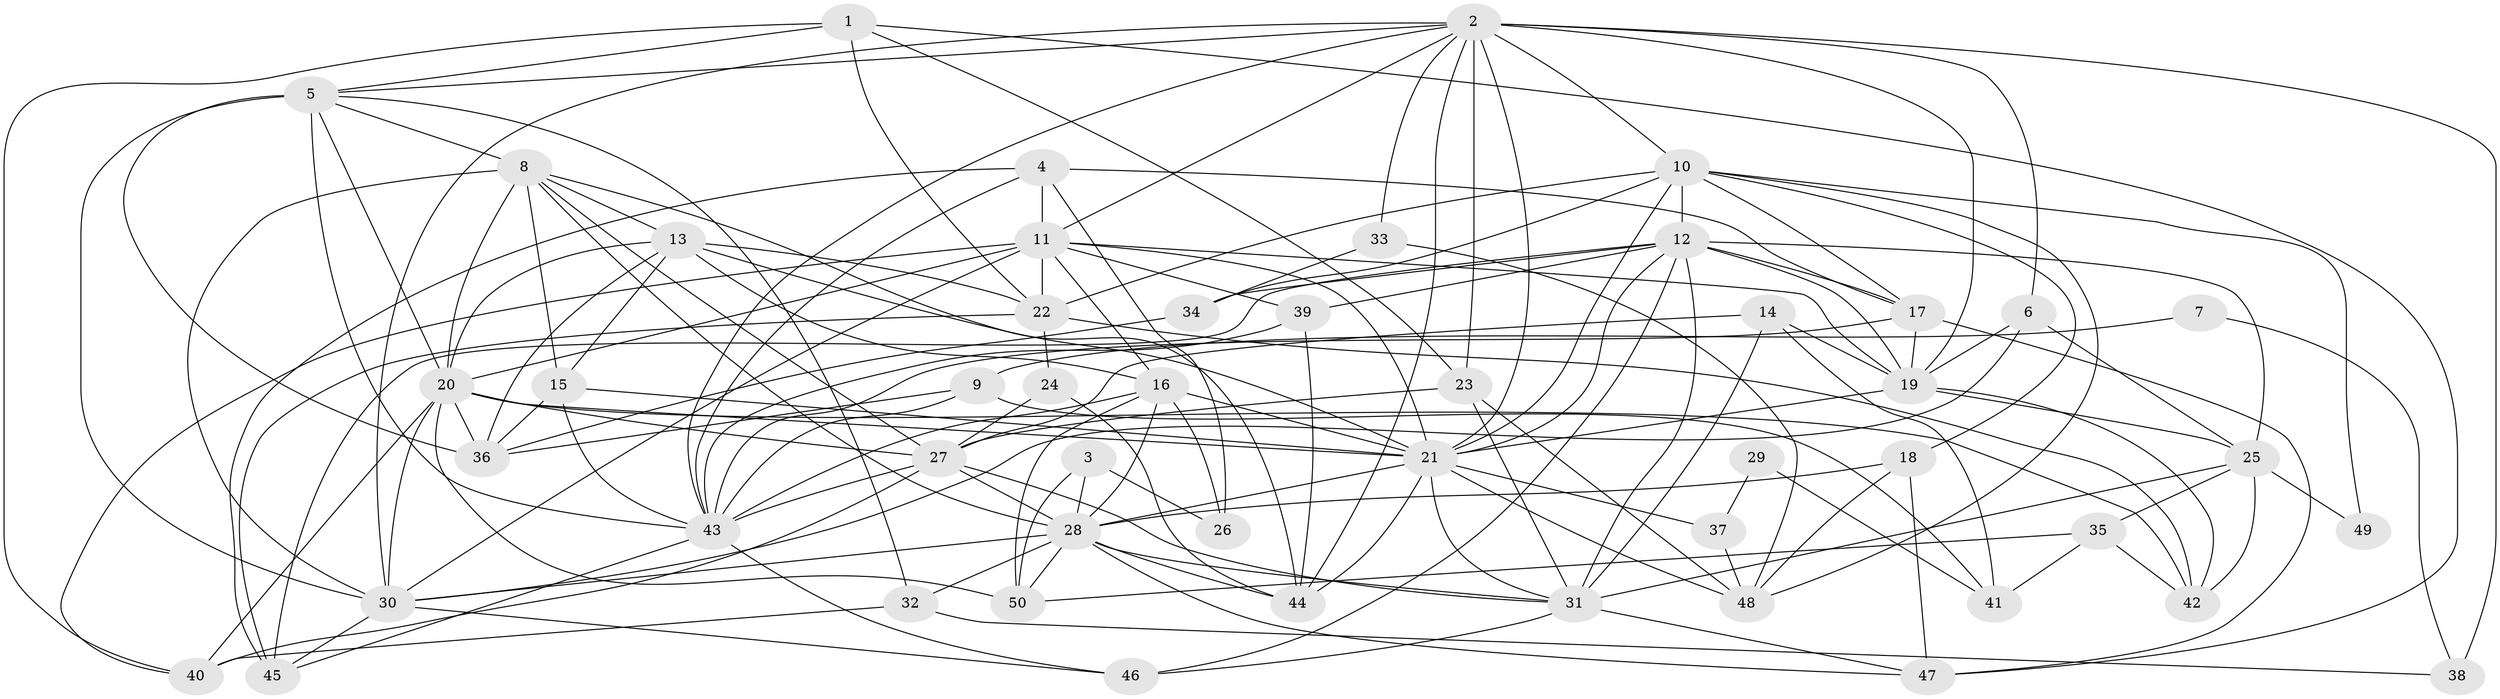 // original degree distribution, {4: 0.35772357723577236, 3: 0.3089430894308943, 2: 0.07317073170731707, 7: 0.04065040650406504, 6: 0.08943089430894309, 5: 0.12195121951219512, 8: 0.008130081300813009}
// Generated by graph-tools (version 1.1) at 2025/51/03/04/25 22:51:18]
// undirected, 50 vertices, 151 edges
graph export_dot {
  node [color=gray90,style=filled];
  1;
  2;
  3;
  4;
  5;
  6;
  7;
  8;
  9;
  10;
  11;
  12;
  13;
  14;
  15;
  16;
  17;
  18;
  19;
  20;
  21;
  22;
  23;
  24;
  25;
  26;
  27;
  28;
  29;
  30;
  31;
  32;
  33;
  34;
  35;
  36;
  37;
  38;
  39;
  40;
  41;
  42;
  43;
  44;
  45;
  46;
  47;
  48;
  49;
  50;
  1 -- 5 [weight=1.0];
  1 -- 22 [weight=1.0];
  1 -- 23 [weight=1.0];
  1 -- 40 [weight=1.0];
  1 -- 47 [weight=1.0];
  2 -- 5 [weight=1.0];
  2 -- 6 [weight=1.0];
  2 -- 10 [weight=1.0];
  2 -- 11 [weight=1.0];
  2 -- 19 [weight=1.0];
  2 -- 21 [weight=1.0];
  2 -- 23 [weight=1.0];
  2 -- 30 [weight=1.0];
  2 -- 33 [weight=1.0];
  2 -- 38 [weight=2.0];
  2 -- 43 [weight=1.0];
  2 -- 44 [weight=1.0];
  3 -- 26 [weight=1.0];
  3 -- 28 [weight=2.0];
  3 -- 50 [weight=1.0];
  4 -- 11 [weight=1.0];
  4 -- 17 [weight=1.0];
  4 -- 26 [weight=1.0];
  4 -- 43 [weight=1.0];
  4 -- 45 [weight=1.0];
  5 -- 8 [weight=1.0];
  5 -- 20 [weight=1.0];
  5 -- 30 [weight=2.0];
  5 -- 32 [weight=1.0];
  5 -- 36 [weight=1.0];
  5 -- 43 [weight=1.0];
  6 -- 19 [weight=1.0];
  6 -- 25 [weight=1.0];
  6 -- 30 [weight=1.0];
  7 -- 9 [weight=1.0];
  7 -- 38 [weight=1.0];
  8 -- 13 [weight=1.0];
  8 -- 15 [weight=1.0];
  8 -- 20 [weight=1.0];
  8 -- 27 [weight=1.0];
  8 -- 28 [weight=1.0];
  8 -- 30 [weight=1.0];
  8 -- 44 [weight=1.0];
  9 -- 36 [weight=1.0];
  9 -- 41 [weight=1.0];
  9 -- 43 [weight=1.0];
  10 -- 12 [weight=2.0];
  10 -- 17 [weight=2.0];
  10 -- 18 [weight=1.0];
  10 -- 21 [weight=1.0];
  10 -- 22 [weight=1.0];
  10 -- 34 [weight=1.0];
  10 -- 48 [weight=1.0];
  10 -- 49 [weight=1.0];
  11 -- 16 [weight=1.0];
  11 -- 19 [weight=2.0];
  11 -- 20 [weight=2.0];
  11 -- 21 [weight=1.0];
  11 -- 22 [weight=1.0];
  11 -- 30 [weight=3.0];
  11 -- 39 [weight=1.0];
  11 -- 40 [weight=1.0];
  12 -- 17 [weight=1.0];
  12 -- 19 [weight=2.0];
  12 -- 21 [weight=1.0];
  12 -- 25 [weight=1.0];
  12 -- 31 [weight=1.0];
  12 -- 34 [weight=1.0];
  12 -- 39 [weight=1.0];
  12 -- 45 [weight=2.0];
  12 -- 46 [weight=1.0];
  13 -- 15 [weight=1.0];
  13 -- 16 [weight=1.0];
  13 -- 20 [weight=1.0];
  13 -- 21 [weight=3.0];
  13 -- 22 [weight=1.0];
  13 -- 36 [weight=4.0];
  14 -- 19 [weight=1.0];
  14 -- 27 [weight=1.0];
  14 -- 31 [weight=2.0];
  14 -- 41 [weight=1.0];
  15 -- 21 [weight=2.0];
  15 -- 36 [weight=2.0];
  15 -- 43 [weight=1.0];
  16 -- 21 [weight=1.0];
  16 -- 26 [weight=1.0];
  16 -- 28 [weight=1.0];
  16 -- 43 [weight=1.0];
  16 -- 50 [weight=1.0];
  17 -- 19 [weight=1.0];
  17 -- 43 [weight=1.0];
  17 -- 47 [weight=1.0];
  18 -- 28 [weight=1.0];
  18 -- 47 [weight=1.0];
  18 -- 48 [weight=1.0];
  19 -- 21 [weight=1.0];
  19 -- 25 [weight=1.0];
  19 -- 42 [weight=2.0];
  20 -- 21 [weight=1.0];
  20 -- 27 [weight=1.0];
  20 -- 30 [weight=2.0];
  20 -- 36 [weight=1.0];
  20 -- 40 [weight=1.0];
  20 -- 42 [weight=2.0];
  20 -- 50 [weight=1.0];
  21 -- 28 [weight=1.0];
  21 -- 31 [weight=1.0];
  21 -- 37 [weight=1.0];
  21 -- 44 [weight=1.0];
  21 -- 48 [weight=1.0];
  22 -- 24 [weight=1.0];
  22 -- 42 [weight=1.0];
  22 -- 45 [weight=1.0];
  23 -- 27 [weight=1.0];
  23 -- 31 [weight=1.0];
  23 -- 48 [weight=1.0];
  24 -- 27 [weight=1.0];
  24 -- 44 [weight=1.0];
  25 -- 31 [weight=1.0];
  25 -- 35 [weight=1.0];
  25 -- 42 [weight=1.0];
  25 -- 49 [weight=1.0];
  27 -- 28 [weight=1.0];
  27 -- 31 [weight=1.0];
  27 -- 40 [weight=1.0];
  27 -- 43 [weight=1.0];
  28 -- 30 [weight=1.0];
  28 -- 31 [weight=1.0];
  28 -- 32 [weight=1.0];
  28 -- 44 [weight=1.0];
  28 -- 47 [weight=1.0];
  28 -- 50 [weight=1.0];
  29 -- 37 [weight=1.0];
  29 -- 41 [weight=1.0];
  30 -- 45 [weight=1.0];
  30 -- 46 [weight=1.0];
  31 -- 46 [weight=1.0];
  31 -- 47 [weight=1.0];
  32 -- 38 [weight=1.0];
  32 -- 40 [weight=1.0];
  33 -- 34 [weight=1.0];
  33 -- 48 [weight=1.0];
  34 -- 36 [weight=1.0];
  35 -- 41 [weight=1.0];
  35 -- 42 [weight=1.0];
  35 -- 50 [weight=1.0];
  37 -- 48 [weight=1.0];
  39 -- 43 [weight=1.0];
  39 -- 44 [weight=1.0];
  43 -- 45 [weight=2.0];
  43 -- 46 [weight=1.0];
}
